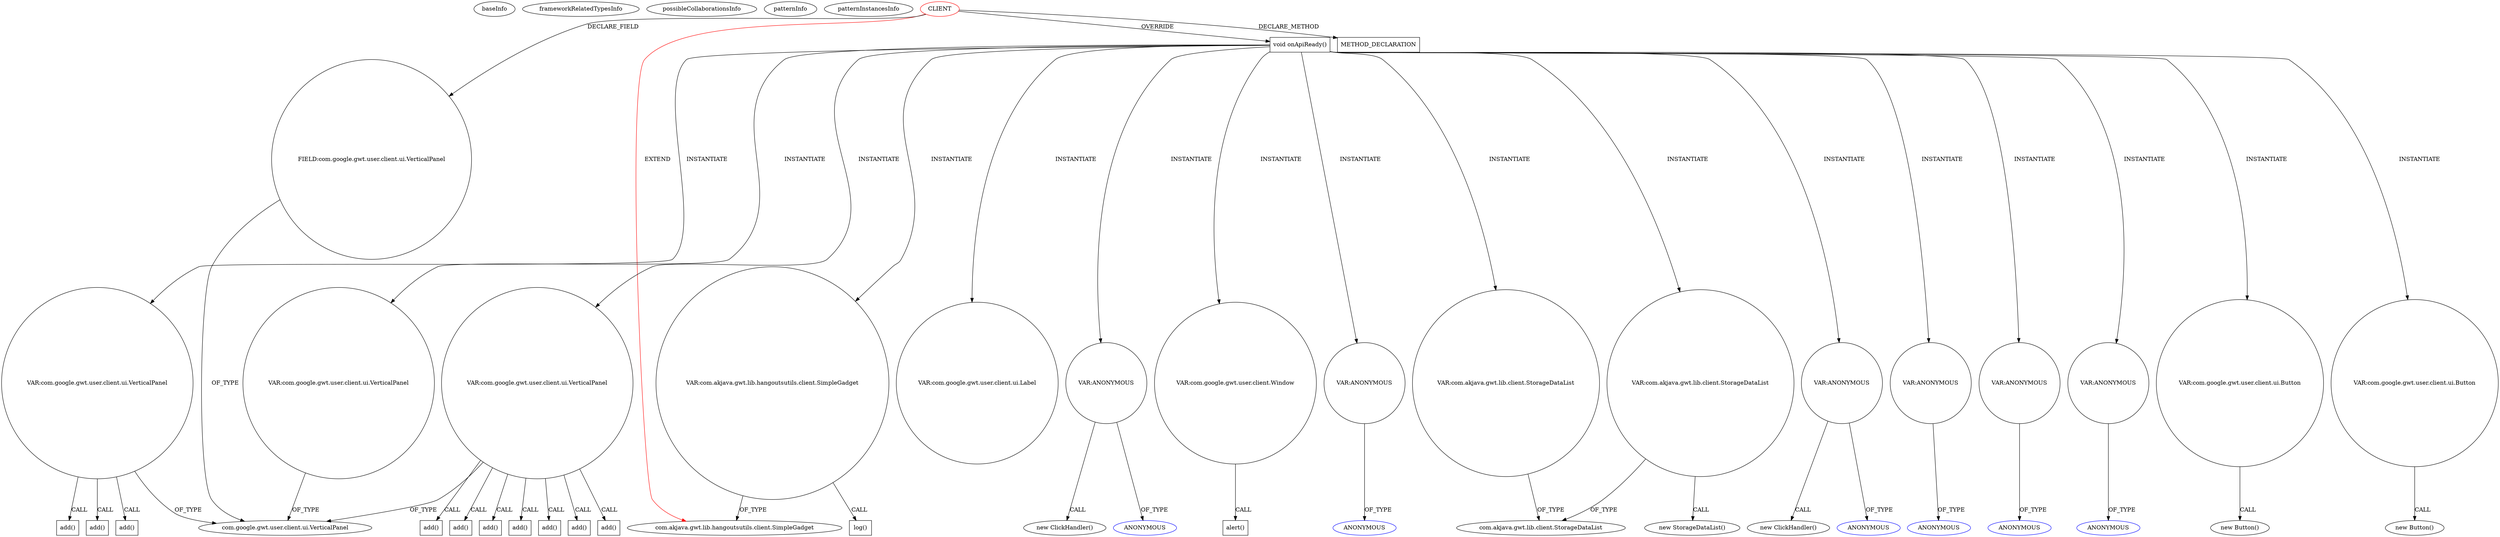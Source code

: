 digraph {
baseInfo[graphId=890,category="pattern",isAnonymous=false,possibleRelation=false]
frameworkRelatedTypesInfo[0="com.akjava.gwt.lib.hangoutsutils.client.SimpleGadget"]
possibleCollaborationsInfo[]
patternInfo[frequency=2.0,patternRootClient=0]
patternInstancesInfo[0="akjava-GWT-Hangouts~/akjava-GWT-Hangouts/GWT-Hangouts-master/apps/sound-player/src/com/akjava/gwt/hangout/soundplayer/client/HangoutSoundPlayer.java~HangoutSoundPlayer~561",1="akjava-GWT-Hangouts~/akjava-GWT-Hangouts/GWT-Hangouts-master/apps/easyoverlay/src/com/akjava/gwt/hangout/easyoverlay/client/EasyOverlay.java~EasyOverlay~492"]
1[label="com.akjava.gwt.lib.hangoutsutils.client.SimpleGadget",vertexType="FRAMEWORK_CLASS_TYPE",isFrameworkType=false]
45[label="VAR:com.akjava.gwt.lib.hangoutsutils.client.SimpleGadget",vertexType="VARIABLE_EXPRESION",isFrameworkType=false,shape=circle]
0[label="CLIENT",vertexType="ROOT_CLIENT_CLASS_DECLARATION",isFrameworkType=false,color=red]
4[label="FIELD:com.google.gwt.user.client.ui.VerticalPanel",vertexType="FIELD_DECLARATION",isFrameworkType=false,shape=circle]
46[label="log()",vertexType="INSIDE_CALL",isFrameworkType=false,shape=box]
328[label="METHOD_DECLARATION",vertexType="CLIENT_METHOD_DECLARATION",isFrameworkType=false,shape=box]
10[label="void onApiReady()",vertexType="OVERRIDING_METHOD_DECLARATION",isFrameworkType=false,shape=box]
3[label="com.google.gwt.user.client.ui.VerticalPanel",vertexType="FRAMEWORK_CLASS_TYPE",isFrameworkType=false]
206[label="VAR:com.google.gwt.user.client.Window",vertexType="VARIABLE_EXPRESION",isFrameworkType=false,shape=circle]
201[label="VAR:ANONYMOUS",vertexType="VARIABLE_EXPRESION",isFrameworkType=false,shape=circle]
200[label="new ClickHandler()",vertexType="CONSTRUCTOR_CALL",isFrameworkType=false]
246[label="VAR:ANONYMOUS",vertexType="VARIABLE_EXPRESION",isFrameworkType=false,shape=circle]
245[label="new ClickHandler()",vertexType="CONSTRUCTOR_CALL",isFrameworkType=false]
121[label="VAR:ANONYMOUS",vertexType="VARIABLE_EXPRESION",isFrameworkType=false,shape=circle]
105[label="VAR:ANONYMOUS",vertexType="VARIABLE_EXPRESION",isFrameworkType=false,shape=circle]
316[label="VAR:ANONYMOUS",vertexType="VARIABLE_EXPRESION",isFrameworkType=false,shape=circle]
38[label="VAR:ANONYMOUS",vertexType="VARIABLE_EXPRESION",isFrameworkType=false,shape=circle]
194[label="VAR:com.google.gwt.user.client.ui.Button",vertexType="VARIABLE_EXPRESION",isFrameworkType=false,shape=circle]
239[label="VAR:com.google.gwt.user.client.ui.Button",vertexType="VARIABLE_EXPRESION",isFrameworkType=false,shape=circle]
227[label="alert()",vertexType="INSIDE_CALL",isFrameworkType=false,shape=box]
39[label="ANONYMOUS",vertexType="REFERENCE_ANONYMOUS_DECLARATION",isFrameworkType=false,color=blue]
122[label="ANONYMOUS",vertexType="REFERENCE_ANONYMOUS_DECLARATION",isFrameworkType=false,color=blue]
202[label="ANONYMOUS",vertexType="REFERENCE_ANONYMOUS_DECLARATION",isFrameworkType=false,color=blue]
106[label="ANONYMOUS",vertexType="REFERENCE_ANONYMOUS_DECLARATION",isFrameworkType=false,color=blue]
247[label="ANONYMOUS",vertexType="REFERENCE_ANONYMOUS_DECLARATION",isFrameworkType=false,color=blue]
317[label="ANONYMOUS",vertexType="REFERENCE_ANONYMOUS_DECLARATION",isFrameworkType=false,color=blue]
12[label="VAR:com.akjava.gwt.lib.client.StorageDataList",vertexType="VARIABLE_EXPRESION",isFrameworkType=false,shape=circle]
11[label="new StorageDataList()",vertexType="CONSTRUCTOR_CALL",isFrameworkType=false]
219[label="VAR:com.akjava.gwt.lib.client.StorageDataList",vertexType="VARIABLE_EXPRESION",isFrameworkType=false,shape=circle]
73[label="VAR:com.google.gwt.user.client.ui.VerticalPanel",vertexType="VARIABLE_EXPRESION",isFrameworkType=false,shape=circle]
170[label="add()",vertexType="INSIDE_CALL",isFrameworkType=false,shape=box]
265[label="add()",vertexType="INSIDE_CALL",isFrameworkType=false,shape=box]
83[label="add()",vertexType="INSIDE_CALL",isFrameworkType=false,shape=box]
141[label="add()",vertexType="INSIDE_CALL",isFrameworkType=false,shape=box]
98[label="add()",vertexType="INSIDE_CALL",isFrameworkType=false,shape=box]
151[label="add()",vertexType="INSIDE_CALL",isFrameworkType=false,shape=box]
192[label="add()",vertexType="INSIDE_CALL",isFrameworkType=false,shape=box]
275[label="VAR:com.google.gwt.user.client.ui.VerticalPanel",vertexType="VARIABLE_EXPRESION",isFrameworkType=false,shape=circle]
291[label="add()",vertexType="INSIDE_CALL",isFrameworkType=false,shape=box]
301[label="add()",vertexType="INSIDE_CALL",isFrameworkType=false,shape=box]
49[label="VAR:com.google.gwt.user.client.ui.VerticalPanel",vertexType="VARIABLE_EXPRESION",isFrameworkType=false,shape=circle]
311[label="add()",vertexType="INSIDE_CALL",isFrameworkType=false,shape=box]
9[label="com.akjava.gwt.lib.client.StorageDataList",vertexType="FRAMEWORK_CLASS_TYPE",isFrameworkType=false]
238[label="new Button()",vertexType="CONSTRUCTOR_CALL",isFrameworkType=false]
193[label="new Button()",vertexType="CONSTRUCTOR_CALL",isFrameworkType=false]
143[label="VAR:com.google.gwt.user.client.ui.Label",vertexType="VARIABLE_EXPRESION",isFrameworkType=false,shape=circle]
38->39[label="OF_TYPE"]
105->106[label="OF_TYPE"]
275->311[label="CALL"]
10->45[label="INSTANTIATE"]
10->246[label="INSTANTIATE"]
10->73[label="INSTANTIATE"]
246->247[label="OF_TYPE"]
201->200[label="CALL"]
0->4[label="DECLARE_FIELD"]
10->275[label="INSTANTIATE"]
10->194[label="INSTANTIATE"]
10->316[label="INSTANTIATE"]
0->328[label="DECLARE_METHOD"]
10->105[label="INSTANTIATE"]
201->202[label="OF_TYPE"]
73->83[label="CALL"]
73->141[label="CALL"]
45->1[label="OF_TYPE"]
10->239[label="INSTANTIATE"]
10->201[label="INSTANTIATE"]
194->193[label="CALL"]
45->46[label="CALL"]
49->3[label="OF_TYPE"]
206->227[label="CALL"]
246->245[label="CALL"]
73->265[label="CALL"]
10->12[label="INSTANTIATE"]
121->122[label="OF_TYPE"]
275->291[label="CALL"]
275->3[label="OF_TYPE"]
73->98[label="CALL"]
0->1[label="EXTEND",color=red]
10->38[label="INSTANTIATE"]
10->121[label="INSTANTIATE"]
316->317[label="OF_TYPE"]
239->238[label="CALL"]
73->192[label="CALL"]
10->143[label="INSTANTIATE"]
10->49[label="INSTANTIATE"]
4->3[label="OF_TYPE"]
12->9[label="OF_TYPE"]
73->151[label="CALL"]
12->11[label="CALL"]
73->170[label="CALL"]
10->206[label="INSTANTIATE"]
275->301[label="CALL"]
0->10[label="OVERRIDE"]
10->219[label="INSTANTIATE"]
73->3[label="OF_TYPE"]
219->9[label="OF_TYPE"]
}
